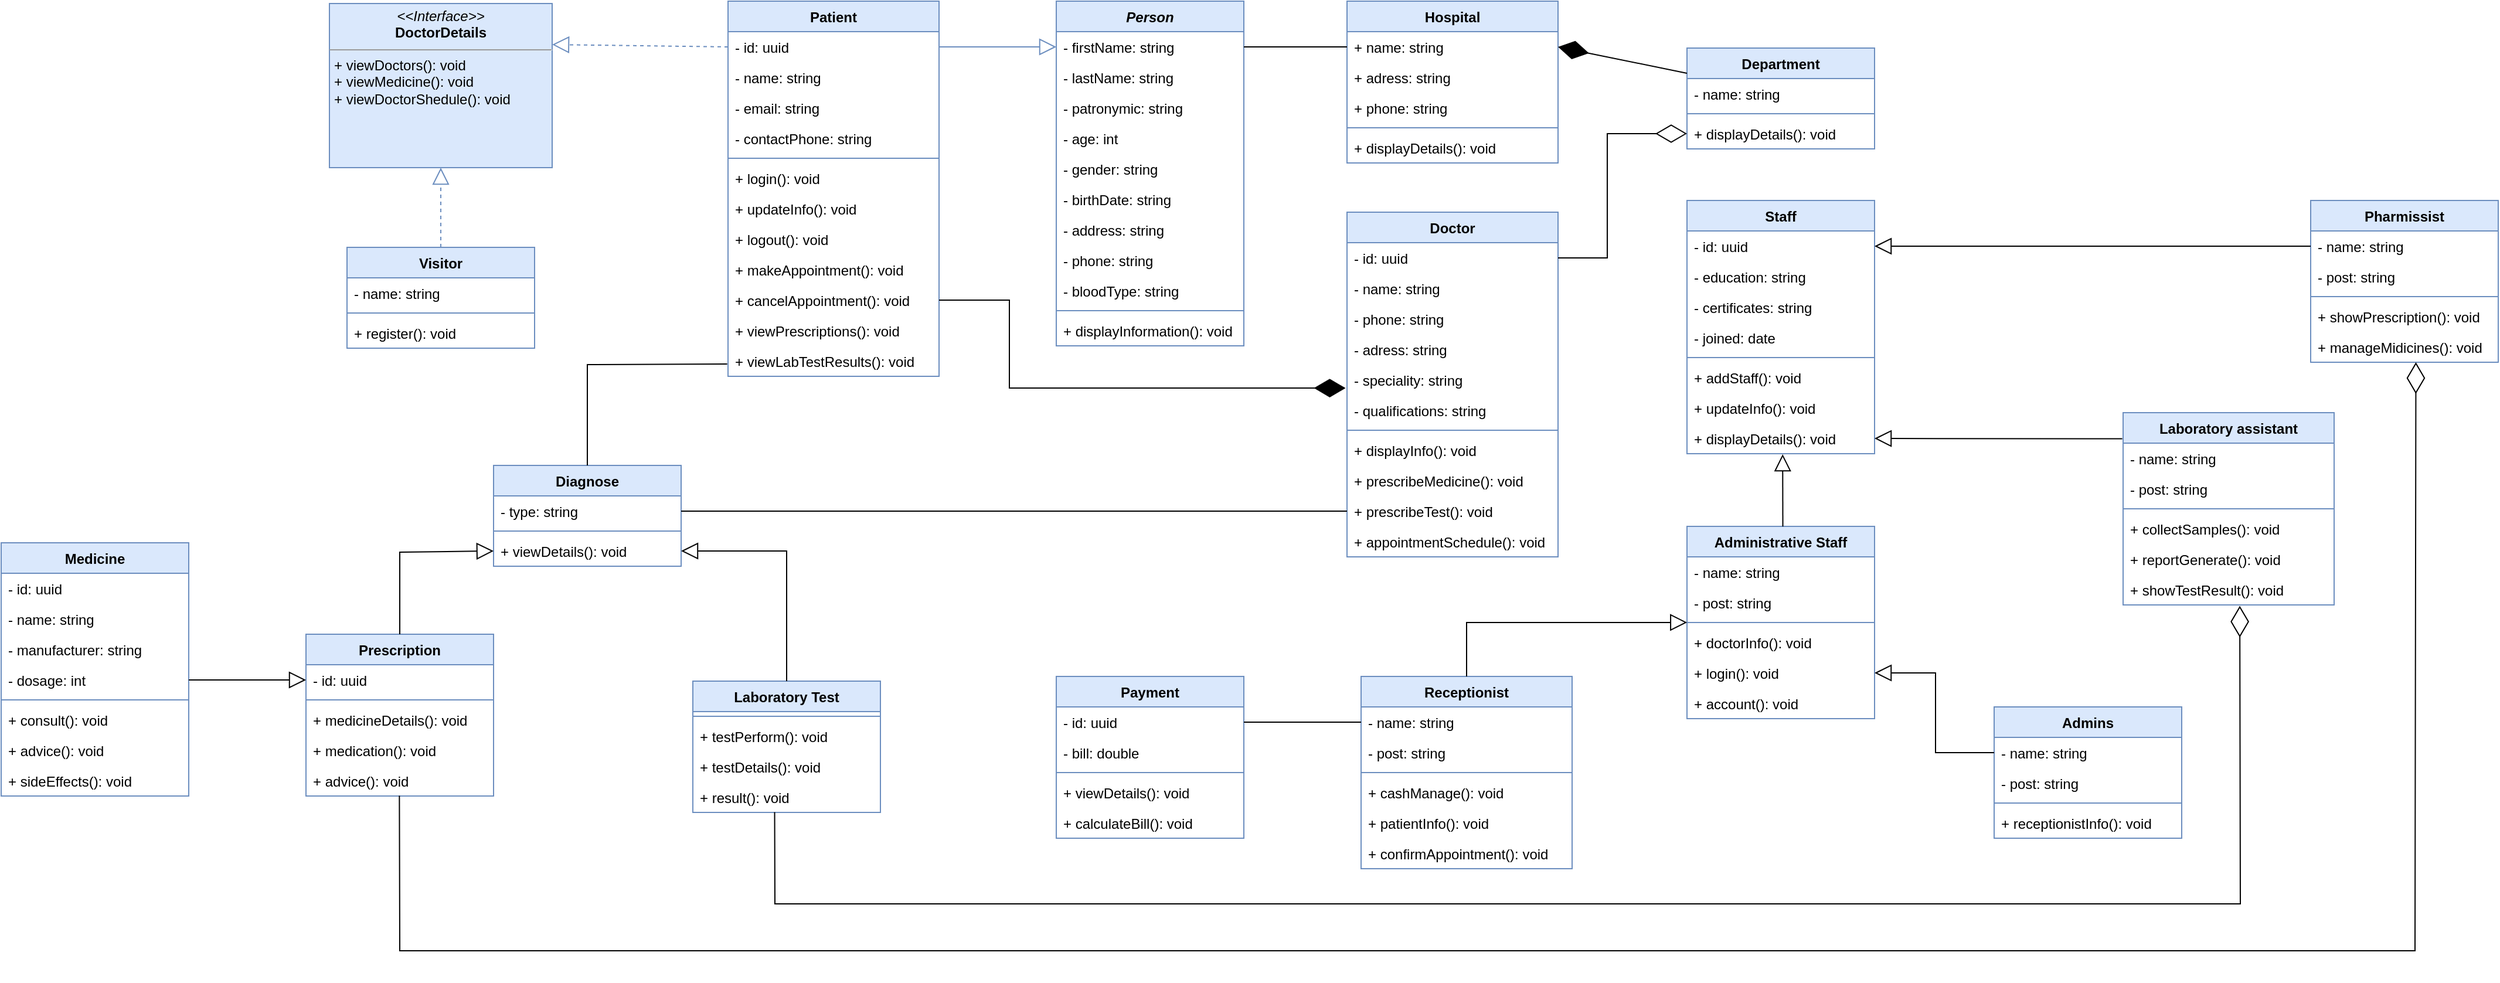 <mxfile version="20.6.0" type="device"><diagram id="C5RBs43oDa-KdzZeNtuy" name="Page-1"><mxGraphModel dx="3422" dy="1428" grid="1" gridSize="10" guides="1" tooltips="1" connect="1" arrows="1" fold="1" page="1" pageScale="1" pageWidth="827" pageHeight="1169" math="0" shadow="0"><root><mxCell id="WIyWlLk6GJQsqaUBKTNV-0"/><mxCell id="WIyWlLk6GJQsqaUBKTNV-1" parent="WIyWlLk6GJQsqaUBKTNV-0"/><mxCell id="JuewDespDA23hOdieRtg-20" value="Department" style="swimlane;fontStyle=1;align=center;verticalAlign=top;childLayout=stackLayout;horizontal=1;startSize=26;horizontalStack=0;resizeParent=1;resizeParentMax=0;resizeLast=0;collapsible=1;marginBottom=0;fillColor=#dae8fc;strokeColor=#6c8ebf;" parent="WIyWlLk6GJQsqaUBKTNV-1" vertex="1"><mxGeometry x="1058" y="110" width="160" height="86" as="geometry"/></mxCell><mxCell id="JuewDespDA23hOdieRtg-21" value="- name: string" style="text;strokeColor=none;fillColor=none;align=left;verticalAlign=top;spacingLeft=4;spacingRight=4;overflow=hidden;rotatable=0;points=[[0,0.5],[1,0.5]];portConstraint=eastwest;" parent="JuewDespDA23hOdieRtg-20" vertex="1"><mxGeometry y="26" width="160" height="26" as="geometry"/></mxCell><mxCell id="JuewDespDA23hOdieRtg-22" value="" style="line;strokeWidth=1;fillColor=none;align=left;verticalAlign=middle;spacingTop=-1;spacingLeft=3;spacingRight=3;rotatable=0;labelPosition=right;points=[];portConstraint=eastwest;strokeColor=inherit;" parent="JuewDespDA23hOdieRtg-20" vertex="1"><mxGeometry y="52" width="160" height="8" as="geometry"/></mxCell><mxCell id="JuewDespDA23hOdieRtg-23" value="+ displayDetails(): void" style="text;strokeColor=none;fillColor=none;align=left;verticalAlign=top;spacingLeft=4;spacingRight=4;overflow=hidden;rotatable=0;points=[[0,0.5],[1,0.5]];portConstraint=eastwest;" parent="JuewDespDA23hOdieRtg-20" vertex="1"><mxGeometry y="60" width="160" height="26" as="geometry"/></mxCell><mxCell id="JuewDespDA23hOdieRtg-28" value="Hospital" style="swimlane;fontStyle=1;align=center;verticalAlign=top;childLayout=stackLayout;horizontal=1;startSize=26;horizontalStack=0;resizeParent=1;resizeParentMax=0;resizeLast=0;collapsible=1;marginBottom=0;fillColor=#dae8fc;strokeColor=#6c8ebf;" parent="WIyWlLk6GJQsqaUBKTNV-1" vertex="1"><mxGeometry x="768" y="70" width="180" height="138" as="geometry"/></mxCell><mxCell id="JuewDespDA23hOdieRtg-29" value="+ name: string" style="text;strokeColor=none;fillColor=none;align=left;verticalAlign=top;spacingLeft=4;spacingRight=4;overflow=hidden;rotatable=0;points=[[0,0.5],[1,0.5]];portConstraint=eastwest;" parent="JuewDespDA23hOdieRtg-28" vertex="1"><mxGeometry y="26" width="180" height="26" as="geometry"/></mxCell><mxCell id="dBRW7Whix8ebVvqYPs3p-15" value="+ adress: string" style="text;strokeColor=none;fillColor=none;align=left;verticalAlign=top;spacingLeft=4;spacingRight=4;overflow=hidden;rotatable=0;points=[[0,0.5],[1,0.5]];portConstraint=eastwest;" vertex="1" parent="JuewDespDA23hOdieRtg-28"><mxGeometry y="52" width="180" height="26" as="geometry"/></mxCell><mxCell id="dBRW7Whix8ebVvqYPs3p-16" value="+ phone: string" style="text;strokeColor=none;fillColor=none;align=left;verticalAlign=top;spacingLeft=4;spacingRight=4;overflow=hidden;rotatable=0;points=[[0,0.5],[1,0.5]];portConstraint=eastwest;" vertex="1" parent="JuewDespDA23hOdieRtg-28"><mxGeometry y="78" width="180" height="26" as="geometry"/></mxCell><mxCell id="JuewDespDA23hOdieRtg-30" value="" style="line;strokeWidth=1;fillColor=none;align=left;verticalAlign=middle;spacingTop=-1;spacingLeft=3;spacingRight=3;rotatable=0;labelPosition=right;points=[];portConstraint=eastwest;strokeColor=inherit;" parent="JuewDespDA23hOdieRtg-28" vertex="1"><mxGeometry y="104" width="180" height="8" as="geometry"/></mxCell><mxCell id="JuewDespDA23hOdieRtg-31" value="+ displayDetails(): void" style="text;strokeColor=none;fillColor=none;align=left;verticalAlign=top;spacingLeft=4;spacingRight=4;overflow=hidden;rotatable=0;points=[[0,0.5],[1,0.5]];portConstraint=eastwest;" parent="JuewDespDA23hOdieRtg-28" vertex="1"><mxGeometry y="112" width="180" height="26" as="geometry"/></mxCell><mxCell id="dBRW7Whix8ebVvqYPs3p-4" value="Person" style="swimlane;fontStyle=3;align=center;verticalAlign=top;childLayout=stackLayout;horizontal=1;startSize=26;horizontalStack=0;resizeParent=1;resizeParentMax=0;resizeLast=0;collapsible=1;marginBottom=0;fillColor=#dae8fc;strokeColor=#6c8ebf;" vertex="1" parent="WIyWlLk6GJQsqaUBKTNV-1"><mxGeometry x="520" y="70" width="160" height="294" as="geometry"/></mxCell><mxCell id="dBRW7Whix8ebVvqYPs3p-5" value="- firstName: string" style="text;strokeColor=none;fillColor=none;align=left;verticalAlign=top;spacingLeft=4;spacingRight=4;overflow=hidden;rotatable=0;points=[[0,0.5],[1,0.5]];portConstraint=eastwest;" vertex="1" parent="dBRW7Whix8ebVvqYPs3p-4"><mxGeometry y="26" width="160" height="26" as="geometry"/></mxCell><mxCell id="dBRW7Whix8ebVvqYPs3p-8" value="- lastName: string" style="text;strokeColor=none;fillColor=none;align=left;verticalAlign=top;spacingLeft=4;spacingRight=4;overflow=hidden;rotatable=0;points=[[0,0.5],[1,0.5]];portConstraint=eastwest;" vertex="1" parent="dBRW7Whix8ebVvqYPs3p-4"><mxGeometry y="52" width="160" height="26" as="geometry"/></mxCell><mxCell id="dBRW7Whix8ebVvqYPs3p-9" value="- patronymic: string" style="text;strokeColor=none;fillColor=none;align=left;verticalAlign=top;spacingLeft=4;spacingRight=4;overflow=hidden;rotatable=0;points=[[0,0.5],[1,0.5]];portConstraint=eastwest;" vertex="1" parent="dBRW7Whix8ebVvqYPs3p-4"><mxGeometry y="78" width="160" height="26" as="geometry"/></mxCell><mxCell id="dBRW7Whix8ebVvqYPs3p-91" value="- age: int" style="text;strokeColor=none;fillColor=none;align=left;verticalAlign=top;spacingLeft=4;spacingRight=4;overflow=hidden;rotatable=0;points=[[0,0.5],[1,0.5]];portConstraint=eastwest;" vertex="1" parent="dBRW7Whix8ebVvqYPs3p-4"><mxGeometry y="104" width="160" height="26" as="geometry"/></mxCell><mxCell id="dBRW7Whix8ebVvqYPs3p-10" value="- gender: string" style="text;strokeColor=none;fillColor=none;align=left;verticalAlign=top;spacingLeft=4;spacingRight=4;overflow=hidden;rotatable=0;points=[[0,0.5],[1,0.5]];portConstraint=eastwest;" vertex="1" parent="dBRW7Whix8ebVvqYPs3p-4"><mxGeometry y="130" width="160" height="26" as="geometry"/></mxCell><mxCell id="dBRW7Whix8ebVvqYPs3p-11" value="- birthDate: string" style="text;strokeColor=none;fillColor=none;align=left;verticalAlign=top;spacingLeft=4;spacingRight=4;overflow=hidden;rotatable=0;points=[[0,0.5],[1,0.5]];portConstraint=eastwest;" vertex="1" parent="dBRW7Whix8ebVvqYPs3p-4"><mxGeometry y="156" width="160" height="26" as="geometry"/></mxCell><mxCell id="dBRW7Whix8ebVvqYPs3p-12" value="- address: string" style="text;strokeColor=none;fillColor=none;align=left;verticalAlign=top;spacingLeft=4;spacingRight=4;overflow=hidden;rotatable=0;points=[[0,0.5],[1,0.5]];portConstraint=eastwest;" vertex="1" parent="dBRW7Whix8ebVvqYPs3p-4"><mxGeometry y="182" width="160" height="26" as="geometry"/></mxCell><mxCell id="dBRW7Whix8ebVvqYPs3p-13" value="- phone: string" style="text;strokeColor=none;fillColor=none;align=left;verticalAlign=top;spacingLeft=4;spacingRight=4;overflow=hidden;rotatable=0;points=[[0,0.5],[1,0.5]];portConstraint=eastwest;" vertex="1" parent="dBRW7Whix8ebVvqYPs3p-4"><mxGeometry y="208" width="160" height="26" as="geometry"/></mxCell><mxCell id="dBRW7Whix8ebVvqYPs3p-14" value="- bloodType: string" style="text;strokeColor=none;fillColor=none;align=left;verticalAlign=top;spacingLeft=4;spacingRight=4;overflow=hidden;rotatable=0;points=[[0,0.5],[1,0.5]];portConstraint=eastwest;" vertex="1" parent="dBRW7Whix8ebVvqYPs3p-4"><mxGeometry y="234" width="160" height="26" as="geometry"/></mxCell><mxCell id="dBRW7Whix8ebVvqYPs3p-6" value="" style="line;strokeWidth=1;fillColor=none;align=left;verticalAlign=middle;spacingTop=-1;spacingLeft=3;spacingRight=3;rotatable=0;labelPosition=right;points=[];portConstraint=eastwest;strokeColor=inherit;" vertex="1" parent="dBRW7Whix8ebVvqYPs3p-4"><mxGeometry y="260" width="160" height="8" as="geometry"/></mxCell><mxCell id="dBRW7Whix8ebVvqYPs3p-7" value="+ displayInformation(): void" style="text;strokeColor=none;fillColor=none;align=left;verticalAlign=top;spacingLeft=4;spacingRight=4;overflow=hidden;rotatable=0;points=[[0,0.5],[1,0.5]];portConstraint=eastwest;" vertex="1" parent="dBRW7Whix8ebVvqYPs3p-4"><mxGeometry y="268" width="160" height="26" as="geometry"/></mxCell><mxCell id="dBRW7Whix8ebVvqYPs3p-17" value="Doctor" style="swimlane;fontStyle=1;align=center;verticalAlign=top;childLayout=stackLayout;horizontal=1;startSize=26;horizontalStack=0;resizeParent=1;resizeParentMax=0;resizeLast=0;collapsible=1;marginBottom=0;fillColor=#dae8fc;strokeColor=#6c8ebf;" vertex="1" parent="WIyWlLk6GJQsqaUBKTNV-1"><mxGeometry x="768" y="250" width="180" height="294" as="geometry"/></mxCell><mxCell id="dBRW7Whix8ebVvqYPs3p-21" value="- id: uuid" style="text;strokeColor=none;fillColor=none;align=left;verticalAlign=top;spacingLeft=4;spacingRight=4;overflow=hidden;rotatable=0;points=[[0,0.5],[1,0.5]];portConstraint=eastwest;" vertex="1" parent="dBRW7Whix8ebVvqYPs3p-17"><mxGeometry y="26" width="180" height="26" as="geometry"/></mxCell><mxCell id="dBRW7Whix8ebVvqYPs3p-22" value="- name: string" style="text;strokeColor=none;fillColor=none;align=left;verticalAlign=top;spacingLeft=4;spacingRight=4;overflow=hidden;rotatable=0;points=[[0,0.5],[1,0.5]];portConstraint=eastwest;" vertex="1" parent="dBRW7Whix8ebVvqYPs3p-17"><mxGeometry y="52" width="180" height="26" as="geometry"/></mxCell><mxCell id="dBRW7Whix8ebVvqYPs3p-24" value="- phone: string " style="text;strokeColor=none;fillColor=none;align=left;verticalAlign=top;spacingLeft=4;spacingRight=4;overflow=hidden;rotatable=0;points=[[0,0.5],[1,0.5]];portConstraint=eastwest;" vertex="1" parent="dBRW7Whix8ebVvqYPs3p-17"><mxGeometry y="78" width="180" height="26" as="geometry"/></mxCell><mxCell id="dBRW7Whix8ebVvqYPs3p-23" value="- adress: string" style="text;strokeColor=none;fillColor=none;align=left;verticalAlign=top;spacingLeft=4;spacingRight=4;overflow=hidden;rotatable=0;points=[[0,0.5],[1,0.5]];portConstraint=eastwest;" vertex="1" parent="dBRW7Whix8ebVvqYPs3p-17"><mxGeometry y="104" width="180" height="26" as="geometry"/></mxCell><mxCell id="dBRW7Whix8ebVvqYPs3p-25" value="- speciality: string" style="text;strokeColor=none;fillColor=none;align=left;verticalAlign=top;spacingLeft=4;spacingRight=4;overflow=hidden;rotatable=0;points=[[0,0.5],[1,0.5]];portConstraint=eastwest;" vertex="1" parent="dBRW7Whix8ebVvqYPs3p-17"><mxGeometry y="130" width="180" height="26" as="geometry"/></mxCell><mxCell id="dBRW7Whix8ebVvqYPs3p-26" value="- qualifications: string" style="text;strokeColor=none;fillColor=none;align=left;verticalAlign=top;spacingLeft=4;spacingRight=4;overflow=hidden;rotatable=0;points=[[0,0.5],[1,0.5]];portConstraint=eastwest;" vertex="1" parent="dBRW7Whix8ebVvqYPs3p-17"><mxGeometry y="156" width="180" height="26" as="geometry"/></mxCell><mxCell id="dBRW7Whix8ebVvqYPs3p-19" value="" style="line;strokeWidth=1;fillColor=none;align=left;verticalAlign=middle;spacingTop=-1;spacingLeft=3;spacingRight=3;rotatable=0;labelPosition=right;points=[];portConstraint=eastwest;strokeColor=inherit;" vertex="1" parent="dBRW7Whix8ebVvqYPs3p-17"><mxGeometry y="182" width="180" height="8" as="geometry"/></mxCell><mxCell id="dBRW7Whix8ebVvqYPs3p-20" value="+ displayInfo(): void" style="text;strokeColor=none;fillColor=none;align=left;verticalAlign=top;spacingLeft=4;spacingRight=4;overflow=hidden;rotatable=0;points=[[0,0.5],[1,0.5]];portConstraint=eastwest;" vertex="1" parent="dBRW7Whix8ebVvqYPs3p-17"><mxGeometry y="190" width="180" height="26" as="geometry"/></mxCell><mxCell id="dBRW7Whix8ebVvqYPs3p-37" value="+ prescribeMedicine(): void" style="text;strokeColor=none;fillColor=none;align=left;verticalAlign=top;spacingLeft=4;spacingRight=4;overflow=hidden;rotatable=0;points=[[0,0.5],[1,0.5]];portConstraint=eastwest;" vertex="1" parent="dBRW7Whix8ebVvqYPs3p-17"><mxGeometry y="216" width="180" height="26" as="geometry"/></mxCell><mxCell id="dBRW7Whix8ebVvqYPs3p-38" value="+ prescribeTest(): void" style="text;strokeColor=none;fillColor=none;align=left;verticalAlign=top;spacingLeft=4;spacingRight=4;overflow=hidden;rotatable=0;points=[[0,0.5],[1,0.5]];portConstraint=eastwest;" vertex="1" parent="dBRW7Whix8ebVvqYPs3p-17"><mxGeometry y="242" width="180" height="26" as="geometry"/></mxCell><mxCell id="dBRW7Whix8ebVvqYPs3p-39" value="+ appointmentSchedule(): void" style="text;strokeColor=none;fillColor=none;align=left;verticalAlign=top;spacingLeft=4;spacingRight=4;overflow=hidden;rotatable=0;points=[[0,0.5],[1,0.5]];portConstraint=eastwest;" vertex="1" parent="dBRW7Whix8ebVvqYPs3p-17"><mxGeometry y="268" width="180" height="26" as="geometry"/></mxCell><mxCell id="dBRW7Whix8ebVvqYPs3p-27" value="Staff" style="swimlane;fontStyle=1;align=center;verticalAlign=top;childLayout=stackLayout;horizontal=1;startSize=26;horizontalStack=0;resizeParent=1;resizeParentMax=0;resizeLast=0;collapsible=1;marginBottom=0;fillColor=#dae8fc;strokeColor=#6c8ebf;" vertex="1" parent="WIyWlLk6GJQsqaUBKTNV-1"><mxGeometry x="1058" y="240" width="160" height="216" as="geometry"/></mxCell><mxCell id="dBRW7Whix8ebVvqYPs3p-31" value="- id: uuid" style="text;align=left;verticalAlign=top;spacingLeft=4;spacingRight=4;overflow=hidden;rotatable=0;points=[[0,0.5],[1,0.5]];portConstraint=eastwest;" vertex="1" parent="dBRW7Whix8ebVvqYPs3p-27"><mxGeometry y="26" width="160" height="26" as="geometry"/></mxCell><mxCell id="dBRW7Whix8ebVvqYPs3p-34" value="- education: string" style="text;strokeColor=none;fillColor=none;align=left;verticalAlign=top;spacingLeft=4;spacingRight=4;overflow=hidden;rotatable=0;points=[[0,0.5],[1,0.5]];portConstraint=eastwest;" vertex="1" parent="dBRW7Whix8ebVvqYPs3p-27"><mxGeometry y="52" width="160" height="26" as="geometry"/></mxCell><mxCell id="dBRW7Whix8ebVvqYPs3p-33" value="- certificates: string " style="text;strokeColor=none;fillColor=none;align=left;verticalAlign=top;spacingLeft=4;spacingRight=4;overflow=hidden;rotatable=0;points=[[0,0.5],[1,0.5]];portConstraint=eastwest;" vertex="1" parent="dBRW7Whix8ebVvqYPs3p-27"><mxGeometry y="78" width="160" height="26" as="geometry"/></mxCell><mxCell id="dBRW7Whix8ebVvqYPs3p-32" value="- joined: date" style="text;strokeColor=none;fillColor=none;align=left;verticalAlign=top;spacingLeft=4;spacingRight=4;overflow=hidden;rotatable=0;points=[[0,0.5],[1,0.5]];portConstraint=eastwest;" vertex="1" parent="dBRW7Whix8ebVvqYPs3p-27"><mxGeometry y="104" width="160" height="26" as="geometry"/></mxCell><mxCell id="dBRW7Whix8ebVvqYPs3p-29" value="" style="line;strokeWidth=1;fillColor=none;align=left;verticalAlign=middle;spacingTop=-1;spacingLeft=3;spacingRight=3;rotatable=0;labelPosition=right;points=[];portConstraint=eastwest;strokeColor=inherit;" vertex="1" parent="dBRW7Whix8ebVvqYPs3p-27"><mxGeometry y="130" width="160" height="8" as="geometry"/></mxCell><mxCell id="dBRW7Whix8ebVvqYPs3p-30" value="+ addStaff(): void" style="text;strokeColor=none;fillColor=none;align=left;verticalAlign=top;spacingLeft=4;spacingRight=4;overflow=hidden;rotatable=0;points=[[0,0.5],[1,0.5]];portConstraint=eastwest;" vertex="1" parent="dBRW7Whix8ebVvqYPs3p-27"><mxGeometry y="138" width="160" height="26" as="geometry"/></mxCell><mxCell id="dBRW7Whix8ebVvqYPs3p-35" value="+ updateInfo(): void" style="text;strokeColor=none;fillColor=none;align=left;verticalAlign=top;spacingLeft=4;spacingRight=4;overflow=hidden;rotatable=0;points=[[0,0.5],[1,0.5]];portConstraint=eastwest;" vertex="1" parent="dBRW7Whix8ebVvqYPs3p-27"><mxGeometry y="164" width="160" height="26" as="geometry"/></mxCell><mxCell id="dBRW7Whix8ebVvqYPs3p-36" value="+ displayDetails(): void" style="text;strokeColor=none;fillColor=none;align=left;verticalAlign=top;spacingLeft=4;spacingRight=4;overflow=hidden;rotatable=0;points=[[0,0.5],[1,0.5]];portConstraint=eastwest;" vertex="1" parent="dBRW7Whix8ebVvqYPs3p-27"><mxGeometry y="190" width="160" height="26" as="geometry"/></mxCell><mxCell id="dBRW7Whix8ebVvqYPs3p-44" value="Pharmissist" style="swimlane;fontStyle=1;align=center;verticalAlign=top;childLayout=stackLayout;horizontal=1;startSize=26;horizontalStack=0;resizeParent=1;resizeParentMax=0;resizeLast=0;collapsible=1;marginBottom=0;fillColor=#dae8fc;strokeColor=#6c8ebf;" vertex="1" parent="WIyWlLk6GJQsqaUBKTNV-1"><mxGeometry x="1590" y="240" width="160" height="138" as="geometry"/></mxCell><mxCell id="dBRW7Whix8ebVvqYPs3p-45" value="- name: string" style="text;strokeColor=none;fillColor=none;align=left;verticalAlign=top;spacingLeft=4;spacingRight=4;overflow=hidden;rotatable=0;points=[[0,0.5],[1,0.5]];portConstraint=eastwest;" vertex="1" parent="dBRW7Whix8ebVvqYPs3p-44"><mxGeometry y="26" width="160" height="26" as="geometry"/></mxCell><mxCell id="dBRW7Whix8ebVvqYPs3p-49" value="- post: string" style="text;strokeColor=none;fillColor=none;align=left;verticalAlign=top;spacingLeft=4;spacingRight=4;overflow=hidden;rotatable=0;points=[[0,0.5],[1,0.5]];portConstraint=eastwest;" vertex="1" parent="dBRW7Whix8ebVvqYPs3p-44"><mxGeometry y="52" width="160" height="26" as="geometry"/></mxCell><mxCell id="dBRW7Whix8ebVvqYPs3p-46" value="" style="line;strokeWidth=1;fillColor=none;align=left;verticalAlign=middle;spacingTop=-1;spacingLeft=3;spacingRight=3;rotatable=0;labelPosition=right;points=[];portConstraint=eastwest;strokeColor=inherit;" vertex="1" parent="dBRW7Whix8ebVvqYPs3p-44"><mxGeometry y="78" width="160" height="8" as="geometry"/></mxCell><mxCell id="dBRW7Whix8ebVvqYPs3p-47" value="+ showPrescription(): void" style="text;strokeColor=none;fillColor=none;align=left;verticalAlign=top;spacingLeft=4;spacingRight=4;overflow=hidden;rotatable=0;points=[[0,0.5],[1,0.5]];portConstraint=eastwest;" vertex="1" parent="dBRW7Whix8ebVvqYPs3p-44"><mxGeometry y="86" width="160" height="26" as="geometry"/></mxCell><mxCell id="dBRW7Whix8ebVvqYPs3p-50" value="+ manageMidicines(): void" style="text;strokeColor=none;fillColor=none;align=left;verticalAlign=top;spacingLeft=4;spacingRight=4;overflow=hidden;rotatable=0;points=[[0,0.5],[1,0.5]];portConstraint=eastwest;" vertex="1" parent="dBRW7Whix8ebVvqYPs3p-44"><mxGeometry y="112" width="160" height="26" as="geometry"/></mxCell><mxCell id="dBRW7Whix8ebVvqYPs3p-51" value="Laboratory assistant" style="swimlane;fontStyle=1;align=center;verticalAlign=top;childLayout=stackLayout;horizontal=1;startSize=26;horizontalStack=0;resizeParent=1;resizeParentMax=0;resizeLast=0;collapsible=1;marginBottom=0;fillColor=#dae8fc;strokeColor=#6c8ebf;" vertex="1" parent="WIyWlLk6GJQsqaUBKTNV-1"><mxGeometry x="1430" y="421" width="180" height="164" as="geometry"/></mxCell><mxCell id="dBRW7Whix8ebVvqYPs3p-52" value="- name: string" style="text;strokeColor=none;fillColor=none;align=left;verticalAlign=top;spacingLeft=4;spacingRight=4;overflow=hidden;rotatable=0;points=[[0,0.5],[1,0.5]];portConstraint=eastwest;" vertex="1" parent="dBRW7Whix8ebVvqYPs3p-51"><mxGeometry y="26" width="180" height="26" as="geometry"/></mxCell><mxCell id="dBRW7Whix8ebVvqYPs3p-56" value="- post: string" style="text;strokeColor=none;fillColor=none;align=left;verticalAlign=top;spacingLeft=4;spacingRight=4;overflow=hidden;rotatable=0;points=[[0,0.5],[1,0.5]];portConstraint=eastwest;" vertex="1" parent="dBRW7Whix8ebVvqYPs3p-51"><mxGeometry y="52" width="180" height="26" as="geometry"/></mxCell><mxCell id="dBRW7Whix8ebVvqYPs3p-53" value="" style="line;strokeWidth=1;fillColor=none;align=left;verticalAlign=middle;spacingTop=-1;spacingLeft=3;spacingRight=3;rotatable=0;labelPosition=right;points=[];portConstraint=eastwest;strokeColor=inherit;" vertex="1" parent="dBRW7Whix8ebVvqYPs3p-51"><mxGeometry y="78" width="180" height="8" as="geometry"/></mxCell><mxCell id="dBRW7Whix8ebVvqYPs3p-54" value="+ collectSamples(): void" style="text;strokeColor=none;fillColor=none;align=left;verticalAlign=top;spacingLeft=4;spacingRight=4;overflow=hidden;rotatable=0;points=[[0,0.5],[1,0.5]];portConstraint=eastwest;" vertex="1" parent="dBRW7Whix8ebVvqYPs3p-51"><mxGeometry y="86" width="180" height="26" as="geometry"/></mxCell><mxCell id="dBRW7Whix8ebVvqYPs3p-57" value="+ reportGenerate(): void" style="text;strokeColor=none;fillColor=none;align=left;verticalAlign=top;spacingLeft=4;spacingRight=4;overflow=hidden;rotatable=0;points=[[0,0.5],[1,0.5]];portConstraint=eastwest;" vertex="1" parent="dBRW7Whix8ebVvqYPs3p-51"><mxGeometry y="112" width="180" height="26" as="geometry"/></mxCell><mxCell id="dBRW7Whix8ebVvqYPs3p-58" value="+ showTestResult(): void" style="text;strokeColor=none;fillColor=none;align=left;verticalAlign=top;spacingLeft=4;spacingRight=4;overflow=hidden;rotatable=0;points=[[0,0.5],[1,0.5]];portConstraint=eastwest;" vertex="1" parent="dBRW7Whix8ebVvqYPs3p-51"><mxGeometry y="138" width="180" height="26" as="geometry"/></mxCell><mxCell id="dBRW7Whix8ebVvqYPs3p-59" value="Administrative Staff" style="swimlane;fontStyle=1;align=center;verticalAlign=top;childLayout=stackLayout;horizontal=1;startSize=26;horizontalStack=0;resizeParent=1;resizeParentMax=0;resizeLast=0;collapsible=1;marginBottom=0;fillColor=#dae8fc;strokeColor=#6c8ebf;" vertex="1" parent="WIyWlLk6GJQsqaUBKTNV-1"><mxGeometry x="1058" y="518" width="160" height="164" as="geometry"/></mxCell><mxCell id="dBRW7Whix8ebVvqYPs3p-60" value="- name: string" style="text;strokeColor=none;fillColor=none;align=left;verticalAlign=top;spacingLeft=4;spacingRight=4;overflow=hidden;rotatable=0;points=[[0,0.5],[1,0.5]];portConstraint=eastwest;" vertex="1" parent="dBRW7Whix8ebVvqYPs3p-59"><mxGeometry y="26" width="160" height="26" as="geometry"/></mxCell><mxCell id="dBRW7Whix8ebVvqYPs3p-64" value="- post: string" style="text;strokeColor=none;fillColor=none;align=left;verticalAlign=top;spacingLeft=4;spacingRight=4;overflow=hidden;rotatable=0;points=[[0,0.5],[1,0.5]];portConstraint=eastwest;" vertex="1" parent="dBRW7Whix8ebVvqYPs3p-59"><mxGeometry y="52" width="160" height="26" as="geometry"/></mxCell><mxCell id="dBRW7Whix8ebVvqYPs3p-61" value="" style="line;strokeWidth=1;fillColor=none;align=left;verticalAlign=middle;spacingTop=-1;spacingLeft=3;spacingRight=3;rotatable=0;labelPosition=right;points=[];portConstraint=eastwest;strokeColor=inherit;" vertex="1" parent="dBRW7Whix8ebVvqYPs3p-59"><mxGeometry y="78" width="160" height="8" as="geometry"/></mxCell><mxCell id="dBRW7Whix8ebVvqYPs3p-62" value="+ doctorInfo(): void" style="text;strokeColor=none;fillColor=none;align=left;verticalAlign=top;spacingLeft=4;spacingRight=4;overflow=hidden;rotatable=0;points=[[0,0.5],[1,0.5]];portConstraint=eastwest;" vertex="1" parent="dBRW7Whix8ebVvqYPs3p-59"><mxGeometry y="86" width="160" height="26" as="geometry"/></mxCell><mxCell id="dBRW7Whix8ebVvqYPs3p-65" value="+ login(): void" style="text;strokeColor=none;fillColor=none;align=left;verticalAlign=top;spacingLeft=4;spacingRight=4;overflow=hidden;rotatable=0;points=[[0,0.5],[1,0.5]];portConstraint=eastwest;" vertex="1" parent="dBRW7Whix8ebVvqYPs3p-59"><mxGeometry y="112" width="160" height="26" as="geometry"/></mxCell><mxCell id="dBRW7Whix8ebVvqYPs3p-66" value="+ account(): void" style="text;strokeColor=none;fillColor=none;align=left;verticalAlign=top;spacingLeft=4;spacingRight=4;overflow=hidden;rotatable=0;points=[[0,0.5],[1,0.5]];portConstraint=eastwest;" vertex="1" parent="dBRW7Whix8ebVvqYPs3p-59"><mxGeometry y="138" width="160" height="26" as="geometry"/></mxCell><mxCell id="dBRW7Whix8ebVvqYPs3p-68" value="Receptionist" style="swimlane;fontStyle=1;align=center;verticalAlign=top;childLayout=stackLayout;horizontal=1;startSize=26;horizontalStack=0;resizeParent=1;resizeParentMax=0;resizeLast=0;collapsible=1;marginBottom=0;fillColor=#dae8fc;strokeColor=#6c8ebf;" vertex="1" parent="WIyWlLk6GJQsqaUBKTNV-1"><mxGeometry x="780" y="646" width="180" height="164" as="geometry"/></mxCell><mxCell id="dBRW7Whix8ebVvqYPs3p-69" value="- name: string" style="text;strokeColor=none;fillColor=none;align=left;verticalAlign=top;spacingLeft=4;spacingRight=4;overflow=hidden;rotatable=0;points=[[0,0.5],[1,0.5]];portConstraint=eastwest;" vertex="1" parent="dBRW7Whix8ebVvqYPs3p-68"><mxGeometry y="26" width="180" height="26" as="geometry"/></mxCell><mxCell id="dBRW7Whix8ebVvqYPs3p-72" value="- post: string" style="text;strokeColor=none;fillColor=none;align=left;verticalAlign=top;spacingLeft=4;spacingRight=4;overflow=hidden;rotatable=0;points=[[0,0.5],[1,0.5]];portConstraint=eastwest;" vertex="1" parent="dBRW7Whix8ebVvqYPs3p-68"><mxGeometry y="52" width="180" height="26" as="geometry"/></mxCell><mxCell id="dBRW7Whix8ebVvqYPs3p-70" value="" style="line;strokeWidth=1;fillColor=none;align=left;verticalAlign=middle;spacingTop=-1;spacingLeft=3;spacingRight=3;rotatable=0;labelPosition=right;points=[];portConstraint=eastwest;strokeColor=inherit;" vertex="1" parent="dBRW7Whix8ebVvqYPs3p-68"><mxGeometry y="78" width="180" height="8" as="geometry"/></mxCell><mxCell id="dBRW7Whix8ebVvqYPs3p-71" value="+ cashManage(): void" style="text;strokeColor=none;fillColor=none;align=left;verticalAlign=top;spacingLeft=4;spacingRight=4;overflow=hidden;rotatable=0;points=[[0,0.5],[1,0.5]];portConstraint=eastwest;" vertex="1" parent="dBRW7Whix8ebVvqYPs3p-68"><mxGeometry y="86" width="180" height="26" as="geometry"/></mxCell><mxCell id="dBRW7Whix8ebVvqYPs3p-73" value="+ patientInfo(): void" style="text;strokeColor=none;fillColor=none;align=left;verticalAlign=top;spacingLeft=4;spacingRight=4;overflow=hidden;rotatable=0;points=[[0,0.5],[1,0.5]];portConstraint=eastwest;" vertex="1" parent="dBRW7Whix8ebVvqYPs3p-68"><mxGeometry y="112" width="180" height="26" as="geometry"/></mxCell><mxCell id="dBRW7Whix8ebVvqYPs3p-79" value="+ confirmAppointment(): void" style="text;strokeColor=none;fillColor=none;align=left;verticalAlign=top;spacingLeft=4;spacingRight=4;overflow=hidden;rotatable=0;points=[[0,0.5],[1,0.5]];portConstraint=eastwest;" vertex="1" parent="dBRW7Whix8ebVvqYPs3p-68"><mxGeometry y="138" width="180" height="26" as="geometry"/></mxCell><mxCell id="dBRW7Whix8ebVvqYPs3p-74" value="Admins" style="swimlane;fontStyle=1;align=center;verticalAlign=top;childLayout=stackLayout;horizontal=1;startSize=26;horizontalStack=0;resizeParent=1;resizeParentMax=0;resizeLast=0;collapsible=1;marginBottom=0;fillColor=#dae8fc;strokeColor=#6c8ebf;" vertex="1" parent="WIyWlLk6GJQsqaUBKTNV-1"><mxGeometry x="1320" y="672" width="160" height="112" as="geometry"/></mxCell><mxCell id="dBRW7Whix8ebVvqYPs3p-75" value="- name: string" style="text;strokeColor=none;fillColor=none;align=left;verticalAlign=top;spacingLeft=4;spacingRight=4;overflow=hidden;rotatable=0;points=[[0,0.5],[1,0.5]];portConstraint=eastwest;" vertex="1" parent="dBRW7Whix8ebVvqYPs3p-74"><mxGeometry y="26" width="160" height="26" as="geometry"/></mxCell><mxCell id="dBRW7Whix8ebVvqYPs3p-78" value="- post: string" style="text;strokeColor=none;fillColor=none;align=left;verticalAlign=top;spacingLeft=4;spacingRight=4;overflow=hidden;rotatable=0;points=[[0,0.5],[1,0.5]];portConstraint=eastwest;" vertex="1" parent="dBRW7Whix8ebVvqYPs3p-74"><mxGeometry y="52" width="160" height="26" as="geometry"/></mxCell><mxCell id="dBRW7Whix8ebVvqYPs3p-76" value="" style="line;strokeWidth=1;fillColor=none;align=left;verticalAlign=middle;spacingTop=-1;spacingLeft=3;spacingRight=3;rotatable=0;labelPosition=right;points=[];portConstraint=eastwest;strokeColor=inherit;" vertex="1" parent="dBRW7Whix8ebVvqYPs3p-74"><mxGeometry y="78" width="160" height="8" as="geometry"/></mxCell><mxCell id="dBRW7Whix8ebVvqYPs3p-77" value="+ receptionistInfo(): void" style="text;strokeColor=none;fillColor=none;align=left;verticalAlign=top;spacingLeft=4;spacingRight=4;overflow=hidden;rotatable=0;points=[[0,0.5],[1,0.5]];portConstraint=eastwest;" vertex="1" parent="dBRW7Whix8ebVvqYPs3p-74"><mxGeometry y="86" width="160" height="26" as="geometry"/></mxCell><mxCell id="dBRW7Whix8ebVvqYPs3p-80" value="Payment" style="swimlane;fontStyle=1;align=center;verticalAlign=top;childLayout=stackLayout;horizontal=1;startSize=26;horizontalStack=0;resizeParent=1;resizeParentMax=0;resizeLast=0;collapsible=1;marginBottom=0;fillColor=#dae8fc;strokeColor=#6c8ebf;" vertex="1" parent="WIyWlLk6GJQsqaUBKTNV-1"><mxGeometry x="520" y="646" width="160" height="138" as="geometry"/></mxCell><mxCell id="dBRW7Whix8ebVvqYPs3p-81" value="- id: uuid" style="text;strokeColor=none;fillColor=none;align=left;verticalAlign=top;spacingLeft=4;spacingRight=4;overflow=hidden;rotatable=0;points=[[0,0.5],[1,0.5]];portConstraint=eastwest;" vertex="1" parent="dBRW7Whix8ebVvqYPs3p-80"><mxGeometry y="26" width="160" height="26" as="geometry"/></mxCell><mxCell id="dBRW7Whix8ebVvqYPs3p-85" value="- bill: double" style="text;strokeColor=none;fillColor=none;align=left;verticalAlign=top;spacingLeft=4;spacingRight=4;overflow=hidden;rotatable=0;points=[[0,0.5],[1,0.5]];portConstraint=eastwest;" vertex="1" parent="dBRW7Whix8ebVvqYPs3p-80"><mxGeometry y="52" width="160" height="26" as="geometry"/></mxCell><mxCell id="dBRW7Whix8ebVvqYPs3p-82" value="" style="line;strokeWidth=1;fillColor=none;align=left;verticalAlign=middle;spacingTop=-1;spacingLeft=3;spacingRight=3;rotatable=0;labelPosition=right;points=[];portConstraint=eastwest;strokeColor=inherit;" vertex="1" parent="dBRW7Whix8ebVvqYPs3p-80"><mxGeometry y="78" width="160" height="8" as="geometry"/></mxCell><mxCell id="dBRW7Whix8ebVvqYPs3p-83" value="+ viewDetails(): void" style="text;strokeColor=none;fillColor=none;align=left;verticalAlign=top;spacingLeft=4;spacingRight=4;overflow=hidden;rotatable=0;points=[[0,0.5],[1,0.5]];portConstraint=eastwest;" vertex="1" parent="dBRW7Whix8ebVvqYPs3p-80"><mxGeometry y="86" width="160" height="26" as="geometry"/></mxCell><mxCell id="dBRW7Whix8ebVvqYPs3p-86" value="+ calculateBill(): void" style="text;strokeColor=none;fillColor=none;align=left;verticalAlign=top;spacingLeft=4;spacingRight=4;overflow=hidden;rotatable=0;points=[[0,0.5],[1,0.5]];portConstraint=eastwest;" vertex="1" parent="dBRW7Whix8ebVvqYPs3p-80"><mxGeometry y="112" width="160" height="26" as="geometry"/></mxCell><mxCell id="dBRW7Whix8ebVvqYPs3p-87" value="Patient" style="swimlane;fontStyle=1;align=center;verticalAlign=top;childLayout=stackLayout;horizontal=1;startSize=26;horizontalStack=0;resizeParent=1;resizeParentMax=0;resizeLast=0;collapsible=1;marginBottom=0;fillColor=#dae8fc;strokeColor=#6c8ebf;" vertex="1" parent="WIyWlLk6GJQsqaUBKTNV-1"><mxGeometry x="240" y="70" width="180" height="320" as="geometry"/></mxCell><mxCell id="dBRW7Whix8ebVvqYPs3p-92" value="- id: uuid" style="text;strokeColor=none;fillColor=none;align=left;verticalAlign=top;spacingLeft=4;spacingRight=4;overflow=hidden;rotatable=0;points=[[0,0.5],[1,0.5]];portConstraint=eastwest;" vertex="1" parent="dBRW7Whix8ebVvqYPs3p-87"><mxGeometry y="26" width="180" height="26" as="geometry"/></mxCell><mxCell id="dBRW7Whix8ebVvqYPs3p-88" value="- name: string" style="text;strokeColor=none;fillColor=none;align=left;verticalAlign=top;spacingLeft=4;spacingRight=4;overflow=hidden;rotatable=0;points=[[0,0.5],[1,0.5]];portConstraint=eastwest;" vertex="1" parent="dBRW7Whix8ebVvqYPs3p-87"><mxGeometry y="52" width="180" height="26" as="geometry"/></mxCell><mxCell id="dBRW7Whix8ebVvqYPs3p-94" value="- email: string" style="text;strokeColor=none;fillColor=none;align=left;verticalAlign=top;spacingLeft=4;spacingRight=4;overflow=hidden;rotatable=0;points=[[0,0.5],[1,0.5]];portConstraint=eastwest;" vertex="1" parent="dBRW7Whix8ebVvqYPs3p-87"><mxGeometry y="78" width="180" height="26" as="geometry"/></mxCell><mxCell id="dBRW7Whix8ebVvqYPs3p-93" value="- contactPhone: string" style="text;strokeColor=none;fillColor=none;align=left;verticalAlign=top;spacingLeft=4;spacingRight=4;overflow=hidden;rotatable=0;points=[[0,0.5],[1,0.5]];portConstraint=eastwest;" vertex="1" parent="dBRW7Whix8ebVvqYPs3p-87"><mxGeometry y="104" width="180" height="26" as="geometry"/></mxCell><mxCell id="dBRW7Whix8ebVvqYPs3p-89" value="" style="line;strokeWidth=1;fillColor=none;align=left;verticalAlign=middle;spacingTop=-1;spacingLeft=3;spacingRight=3;rotatable=0;labelPosition=right;points=[];portConstraint=eastwest;strokeColor=inherit;" vertex="1" parent="dBRW7Whix8ebVvqYPs3p-87"><mxGeometry y="130" width="180" height="8" as="geometry"/></mxCell><mxCell id="dBRW7Whix8ebVvqYPs3p-90" value="+ login(): void" style="text;strokeColor=none;fillColor=none;align=left;verticalAlign=top;spacingLeft=4;spacingRight=4;overflow=hidden;rotatable=0;points=[[0,0.5],[1,0.5]];portConstraint=eastwest;" vertex="1" parent="dBRW7Whix8ebVvqYPs3p-87"><mxGeometry y="138" width="180" height="26" as="geometry"/></mxCell><mxCell id="dBRW7Whix8ebVvqYPs3p-96" value="+ updateInfo(): void" style="text;strokeColor=none;fillColor=none;align=left;verticalAlign=top;spacingLeft=4;spacingRight=4;overflow=hidden;rotatable=0;points=[[0,0.5],[1,0.5]];portConstraint=eastwest;" vertex="1" parent="dBRW7Whix8ebVvqYPs3p-87"><mxGeometry y="164" width="180" height="26" as="geometry"/></mxCell><mxCell id="dBRW7Whix8ebVvqYPs3p-97" value="+ logout(): void" style="text;strokeColor=none;fillColor=none;align=left;verticalAlign=top;spacingLeft=4;spacingRight=4;overflow=hidden;rotatable=0;points=[[0,0.5],[1,0.5]];portConstraint=eastwest;" vertex="1" parent="dBRW7Whix8ebVvqYPs3p-87"><mxGeometry y="190" width="180" height="26" as="geometry"/></mxCell><mxCell id="dBRW7Whix8ebVvqYPs3p-98" value="+ makeAppointment(): void" style="text;strokeColor=none;fillColor=none;align=left;verticalAlign=top;spacingLeft=4;spacingRight=4;overflow=hidden;rotatable=0;points=[[0,0.5],[1,0.5]];portConstraint=eastwest;" vertex="1" parent="dBRW7Whix8ebVvqYPs3p-87"><mxGeometry y="216" width="180" height="26" as="geometry"/></mxCell><mxCell id="dBRW7Whix8ebVvqYPs3p-99" value="+ cancelAppointment(): void" style="text;strokeColor=none;fillColor=none;align=left;verticalAlign=top;spacingLeft=4;spacingRight=4;overflow=hidden;rotatable=0;points=[[0,0.5],[1,0.5]];portConstraint=eastwest;" vertex="1" parent="dBRW7Whix8ebVvqYPs3p-87"><mxGeometry y="242" width="180" height="26" as="geometry"/></mxCell><mxCell id="dBRW7Whix8ebVvqYPs3p-100" value="+ viewPrescriptions(): void" style="text;strokeColor=none;fillColor=none;align=left;verticalAlign=top;spacingLeft=4;spacingRight=4;overflow=hidden;rotatable=0;points=[[0,0.5],[1,0.5]];portConstraint=eastwest;" vertex="1" parent="dBRW7Whix8ebVvqYPs3p-87"><mxGeometry y="268" width="180" height="26" as="geometry"/></mxCell><mxCell id="dBRW7Whix8ebVvqYPs3p-101" value="+ viewLabTestResults(): void" style="text;strokeColor=none;fillColor=none;align=left;verticalAlign=top;spacingLeft=4;spacingRight=4;overflow=hidden;rotatable=0;points=[[0,0.5],[1,0.5]];portConstraint=eastwest;" vertex="1" parent="dBRW7Whix8ebVvqYPs3p-87"><mxGeometry y="294" width="180" height="26" as="geometry"/></mxCell><mxCell id="dBRW7Whix8ebVvqYPs3p-102" value="Diagnose" style="swimlane;fontStyle=1;align=center;verticalAlign=top;childLayout=stackLayout;horizontal=1;startSize=26;horizontalStack=0;resizeParent=1;resizeParentMax=0;resizeLast=0;collapsible=1;marginBottom=0;fillColor=#dae8fc;strokeColor=#6c8ebf;" vertex="1" parent="WIyWlLk6GJQsqaUBKTNV-1"><mxGeometry x="40" y="466" width="160" height="86" as="geometry"/></mxCell><mxCell id="dBRW7Whix8ebVvqYPs3p-103" value="- type: string" style="text;strokeColor=none;fillColor=none;align=left;verticalAlign=top;spacingLeft=4;spacingRight=4;overflow=hidden;rotatable=0;points=[[0,0.5],[1,0.5]];portConstraint=eastwest;" vertex="1" parent="dBRW7Whix8ebVvqYPs3p-102"><mxGeometry y="26" width="160" height="26" as="geometry"/></mxCell><mxCell id="dBRW7Whix8ebVvqYPs3p-104" value="" style="line;strokeWidth=1;fillColor=none;align=left;verticalAlign=middle;spacingTop=-1;spacingLeft=3;spacingRight=3;rotatable=0;labelPosition=right;points=[];portConstraint=eastwest;strokeColor=inherit;" vertex="1" parent="dBRW7Whix8ebVvqYPs3p-102"><mxGeometry y="52" width="160" height="8" as="geometry"/></mxCell><mxCell id="dBRW7Whix8ebVvqYPs3p-105" value="+ viewDetails(): void" style="text;strokeColor=none;fillColor=none;align=left;verticalAlign=top;spacingLeft=4;spacingRight=4;overflow=hidden;rotatable=0;points=[[0,0.5],[1,0.5]];portConstraint=eastwest;" vertex="1" parent="dBRW7Whix8ebVvqYPs3p-102"><mxGeometry y="60" width="160" height="26" as="geometry"/></mxCell><mxCell id="dBRW7Whix8ebVvqYPs3p-112" value="Laboratory Test" style="swimlane;fontStyle=1;align=center;verticalAlign=top;childLayout=stackLayout;horizontal=1;startSize=26;horizontalStack=0;resizeParent=1;resizeParentMax=0;resizeLast=0;collapsible=1;marginBottom=0;fillColor=#dae8fc;strokeColor=#6c8ebf;" vertex="1" parent="WIyWlLk6GJQsqaUBKTNV-1"><mxGeometry x="210" y="650" width="160" height="112" as="geometry"/></mxCell><mxCell id="dBRW7Whix8ebVvqYPs3p-114" value="" style="line;strokeWidth=1;fillColor=none;align=left;verticalAlign=middle;spacingTop=-1;spacingLeft=3;spacingRight=3;rotatable=0;labelPosition=right;points=[];portConstraint=eastwest;strokeColor=inherit;" vertex="1" parent="dBRW7Whix8ebVvqYPs3p-112"><mxGeometry y="26" width="160" height="8" as="geometry"/></mxCell><mxCell id="dBRW7Whix8ebVvqYPs3p-115" value="+ testPerform(): void" style="text;strokeColor=none;fillColor=none;align=left;verticalAlign=top;spacingLeft=4;spacingRight=4;overflow=hidden;rotatable=0;points=[[0,0.5],[1,0.5]];portConstraint=eastwest;" vertex="1" parent="dBRW7Whix8ebVvqYPs3p-112"><mxGeometry y="34" width="160" height="26" as="geometry"/></mxCell><mxCell id="dBRW7Whix8ebVvqYPs3p-116" value="+ testDetails(): void" style="text;strokeColor=none;fillColor=none;align=left;verticalAlign=top;spacingLeft=4;spacingRight=4;overflow=hidden;rotatable=0;points=[[0,0.5],[1,0.5]];portConstraint=eastwest;" vertex="1" parent="dBRW7Whix8ebVvqYPs3p-112"><mxGeometry y="60" width="160" height="26" as="geometry"/></mxCell><mxCell id="dBRW7Whix8ebVvqYPs3p-117" value="+ result(): void" style="text;strokeColor=none;fillColor=none;align=left;verticalAlign=top;spacingLeft=4;spacingRight=4;overflow=hidden;rotatable=0;points=[[0,0.5],[1,0.5]];portConstraint=eastwest;" vertex="1" parent="dBRW7Whix8ebVvqYPs3p-112"><mxGeometry y="86" width="160" height="26" as="geometry"/></mxCell><mxCell id="dBRW7Whix8ebVvqYPs3p-118" value="Prescription" style="swimlane;fontStyle=1;align=center;verticalAlign=top;childLayout=stackLayout;horizontal=1;startSize=26;horizontalStack=0;resizeParent=1;resizeParentMax=0;resizeLast=0;collapsible=1;marginBottom=0;fillColor=#dae8fc;strokeColor=#6c8ebf;" vertex="1" parent="WIyWlLk6GJQsqaUBKTNV-1"><mxGeometry x="-120" y="610" width="160" height="138" as="geometry"/></mxCell><mxCell id="dBRW7Whix8ebVvqYPs3p-119" value="- id: uuid" style="text;strokeColor=none;fillColor=none;align=left;verticalAlign=top;spacingLeft=4;spacingRight=4;overflow=hidden;rotatable=0;points=[[0,0.5],[1,0.5]];portConstraint=eastwest;" vertex="1" parent="dBRW7Whix8ebVvqYPs3p-118"><mxGeometry y="26" width="160" height="26" as="geometry"/></mxCell><mxCell id="dBRW7Whix8ebVvqYPs3p-120" value="" style="line;strokeWidth=1;fillColor=none;align=left;verticalAlign=middle;spacingTop=-1;spacingLeft=3;spacingRight=3;rotatable=0;labelPosition=right;points=[];portConstraint=eastwest;strokeColor=inherit;" vertex="1" parent="dBRW7Whix8ebVvqYPs3p-118"><mxGeometry y="52" width="160" height="8" as="geometry"/></mxCell><mxCell id="dBRW7Whix8ebVvqYPs3p-121" value="+ medicineDetails(): void" style="text;strokeColor=none;fillColor=none;align=left;verticalAlign=top;spacingLeft=4;spacingRight=4;overflow=hidden;rotatable=0;points=[[0,0.5],[1,0.5]];portConstraint=eastwest;" vertex="1" parent="dBRW7Whix8ebVvqYPs3p-118"><mxGeometry y="60" width="160" height="26" as="geometry"/></mxCell><mxCell id="dBRW7Whix8ebVvqYPs3p-122" value="+ medication(): void" style="text;strokeColor=none;fillColor=none;align=left;verticalAlign=top;spacingLeft=4;spacingRight=4;overflow=hidden;rotatable=0;points=[[0,0.5],[1,0.5]];portConstraint=eastwest;" vertex="1" parent="dBRW7Whix8ebVvqYPs3p-118"><mxGeometry y="86" width="160" height="26" as="geometry"/></mxCell><mxCell id="dBRW7Whix8ebVvqYPs3p-123" value="+ advice(): void" style="text;strokeColor=none;fillColor=none;align=left;verticalAlign=top;spacingLeft=4;spacingRight=4;overflow=hidden;rotatable=0;points=[[0,0.5],[1,0.5]];portConstraint=eastwest;" vertex="1" parent="dBRW7Whix8ebVvqYPs3p-118"><mxGeometry y="112" width="160" height="26" as="geometry"/></mxCell><mxCell id="dBRW7Whix8ebVvqYPs3p-124" value="Medicine" style="swimlane;fontStyle=1;align=center;verticalAlign=top;childLayout=stackLayout;horizontal=1;startSize=26;horizontalStack=0;resizeParent=1;resizeParentMax=0;resizeLast=0;collapsible=1;marginBottom=0;fillColor=#dae8fc;strokeColor=#6c8ebf;" vertex="1" parent="WIyWlLk6GJQsqaUBKTNV-1"><mxGeometry x="-380" y="532" width="160" height="216" as="geometry"/></mxCell><mxCell id="dBRW7Whix8ebVvqYPs3p-129" value="- id: uuid" style="text;strokeColor=none;fillColor=none;align=left;verticalAlign=top;spacingLeft=4;spacingRight=4;overflow=hidden;rotatable=0;points=[[0,0.5],[1,0.5]];portConstraint=eastwest;" vertex="1" parent="dBRW7Whix8ebVvqYPs3p-124"><mxGeometry y="26" width="160" height="26" as="geometry"/></mxCell><mxCell id="dBRW7Whix8ebVvqYPs3p-125" value="- name: string" style="text;strokeColor=none;fillColor=none;align=left;verticalAlign=top;spacingLeft=4;spacingRight=4;overflow=hidden;rotatable=0;points=[[0,0.5],[1,0.5]];portConstraint=eastwest;" vertex="1" parent="dBRW7Whix8ebVvqYPs3p-124"><mxGeometry y="52" width="160" height="26" as="geometry"/></mxCell><mxCell id="dBRW7Whix8ebVvqYPs3p-128" value="- manufacturer: string" style="text;strokeColor=none;fillColor=none;align=left;verticalAlign=top;spacingLeft=4;spacingRight=4;overflow=hidden;rotatable=0;points=[[0,0.5],[1,0.5]];portConstraint=eastwest;" vertex="1" parent="dBRW7Whix8ebVvqYPs3p-124"><mxGeometry y="78" width="160" height="26" as="geometry"/></mxCell><mxCell id="dBRW7Whix8ebVvqYPs3p-130" value="- dosage: int" style="text;strokeColor=none;fillColor=none;align=left;verticalAlign=top;spacingLeft=4;spacingRight=4;overflow=hidden;rotatable=0;points=[[0,0.5],[1,0.5]];portConstraint=eastwest;" vertex="1" parent="dBRW7Whix8ebVvqYPs3p-124"><mxGeometry y="104" width="160" height="26" as="geometry"/></mxCell><mxCell id="dBRW7Whix8ebVvqYPs3p-126" value="" style="line;strokeWidth=1;fillColor=none;align=left;verticalAlign=middle;spacingTop=-1;spacingLeft=3;spacingRight=3;rotatable=0;labelPosition=right;points=[];portConstraint=eastwest;strokeColor=inherit;" vertex="1" parent="dBRW7Whix8ebVvqYPs3p-124"><mxGeometry y="130" width="160" height="8" as="geometry"/></mxCell><mxCell id="dBRW7Whix8ebVvqYPs3p-132" value="+ consult(): void" style="text;strokeColor=none;fillColor=none;align=left;verticalAlign=top;spacingLeft=4;spacingRight=4;overflow=hidden;rotatable=0;points=[[0,0.5],[1,0.5]];portConstraint=eastwest;" vertex="1" parent="dBRW7Whix8ebVvqYPs3p-124"><mxGeometry y="138" width="160" height="26" as="geometry"/></mxCell><mxCell id="dBRW7Whix8ebVvqYPs3p-127" value="+ advice(): void" style="text;strokeColor=none;fillColor=none;align=left;verticalAlign=top;spacingLeft=4;spacingRight=4;overflow=hidden;rotatable=0;points=[[0,0.5],[1,0.5]];portConstraint=eastwest;" vertex="1" parent="dBRW7Whix8ebVvqYPs3p-124"><mxGeometry y="164" width="160" height="26" as="geometry"/></mxCell><mxCell id="dBRW7Whix8ebVvqYPs3p-131" value="+ sideEffects(): void" style="text;strokeColor=none;fillColor=none;align=left;verticalAlign=top;spacingLeft=4;spacingRight=4;overflow=hidden;rotatable=0;points=[[0,0.5],[1,0.5]];portConstraint=eastwest;" vertex="1" parent="dBRW7Whix8ebVvqYPs3p-124"><mxGeometry y="190" width="160" height="26" as="geometry"/></mxCell><mxCell id="dBRW7Whix8ebVvqYPs3p-134" value="&lt;p style=&quot;margin:0px;margin-top:4px;text-align:center;&quot;&gt;&lt;i&gt;&amp;lt;&amp;lt;Interface&amp;gt;&amp;gt;&lt;/i&gt;&lt;br&gt;&lt;b&gt;DoctorDetails&lt;/b&gt;&lt;/p&gt;&lt;hr size=&quot;1&quot;&gt;&lt;p style=&quot;margin:0px;margin-left:4px;&quot;&gt;+ viewDoctors(): void&lt;br&gt;+ viewMedicine(): void&lt;/p&gt;&lt;p style=&quot;margin:0px;margin-left:4px;&quot;&gt;+ viewDoctorShedule(): void&lt;/p&gt;" style="verticalAlign=top;align=left;overflow=fill;fontSize=12;fontFamily=Helvetica;html=1;fillColor=#dae8fc;strokeColor=#6c8ebf;" vertex="1" parent="WIyWlLk6GJQsqaUBKTNV-1"><mxGeometry x="-100" y="72" width="190" height="140" as="geometry"/></mxCell><mxCell id="dBRW7Whix8ebVvqYPs3p-136" value="Visitor" style="swimlane;fontStyle=1;align=center;verticalAlign=top;childLayout=stackLayout;horizontal=1;startSize=26;horizontalStack=0;resizeParent=1;resizeParentMax=0;resizeLast=0;collapsible=1;marginBottom=0;fillColor=#dae8fc;strokeColor=#6c8ebf;" vertex="1" parent="WIyWlLk6GJQsqaUBKTNV-1"><mxGeometry x="-85" y="280" width="160" height="86" as="geometry"/></mxCell><mxCell id="dBRW7Whix8ebVvqYPs3p-137" value="- name: string" style="text;strokeColor=none;fillColor=none;align=left;verticalAlign=top;spacingLeft=4;spacingRight=4;overflow=hidden;rotatable=0;points=[[0,0.5],[1,0.5]];portConstraint=eastwest;" vertex="1" parent="dBRW7Whix8ebVvqYPs3p-136"><mxGeometry y="26" width="160" height="26" as="geometry"/></mxCell><mxCell id="dBRW7Whix8ebVvqYPs3p-138" value="" style="line;strokeWidth=1;fillColor=none;align=left;verticalAlign=middle;spacingTop=-1;spacingLeft=3;spacingRight=3;rotatable=0;labelPosition=right;points=[];portConstraint=eastwest;strokeColor=inherit;" vertex="1" parent="dBRW7Whix8ebVvqYPs3p-136"><mxGeometry y="52" width="160" height="8" as="geometry"/></mxCell><mxCell id="dBRW7Whix8ebVvqYPs3p-139" value="+ register(): void" style="text;strokeColor=none;fillColor=none;align=left;verticalAlign=top;spacingLeft=4;spacingRight=4;overflow=hidden;rotatable=0;points=[[0,0.5],[1,0.5]];portConstraint=eastwest;" vertex="1" parent="dBRW7Whix8ebVvqYPs3p-136"><mxGeometry y="60" width="160" height="26" as="geometry"/></mxCell><mxCell id="dBRW7Whix8ebVvqYPs3p-140" value="" style="endArrow=block;dashed=1;endFill=0;endSize=12;html=1;rounded=0;fillColor=#dae8fc;strokeColor=#6c8ebf;entryX=1;entryY=0.25;entryDx=0;entryDy=0;exitX=0;exitY=0.5;exitDx=0;exitDy=0;" edge="1" parent="WIyWlLk6GJQsqaUBKTNV-1" source="dBRW7Whix8ebVvqYPs3p-92" target="dBRW7Whix8ebVvqYPs3p-134"><mxGeometry width="160" relative="1" as="geometry"><mxPoint x="60" y="250" as="sourcePoint"/><mxPoint x="220" y="250" as="targetPoint"/></mxGeometry></mxCell><mxCell id="dBRW7Whix8ebVvqYPs3p-141" value="" style="endArrow=block;dashed=1;endFill=0;endSize=12;html=1;rounded=0;entryX=0.5;entryY=1;entryDx=0;entryDy=0;exitX=0.5;exitY=0;exitDx=0;exitDy=0;fillColor=#dae8fc;strokeColor=#6c8ebf;" edge="1" parent="WIyWlLk6GJQsqaUBKTNV-1" source="dBRW7Whix8ebVvqYPs3p-136" target="dBRW7Whix8ebVvqYPs3p-134"><mxGeometry width="160" relative="1" as="geometry"><mxPoint y="310" as="sourcePoint"/><mxPoint x="160" y="310" as="targetPoint"/></mxGeometry></mxCell><mxCell id="dBRW7Whix8ebVvqYPs3p-142" value="" style="endArrow=block;endFill=0;endSize=12;html=1;rounded=0;entryX=0;entryY=0.5;entryDx=0;entryDy=0;exitX=1;exitY=0.5;exitDx=0;exitDy=0;fillColor=#dae8fc;strokeColor=#6c8ebf;" edge="1" parent="WIyWlLk6GJQsqaUBKTNV-1" source="dBRW7Whix8ebVvqYPs3p-92" target="dBRW7Whix8ebVvqYPs3p-5"><mxGeometry width="160" relative="1" as="geometry"><mxPoint x="440" y="340" as="sourcePoint"/><mxPoint x="600" y="340" as="targetPoint"/></mxGeometry></mxCell><mxCell id="dBRW7Whix8ebVvqYPs3p-144" value="" style="endArrow=none;endFill=0;endSize=12;html=1;rounded=0;exitX=1;exitY=0.5;exitDx=0;exitDy=0;entryX=0;entryY=0.5;entryDx=0;entryDy=0;" edge="1" parent="WIyWlLk6GJQsqaUBKTNV-1" source="dBRW7Whix8ebVvqYPs3p-5" target="JuewDespDA23hOdieRtg-29"><mxGeometry width="160" relative="1" as="geometry"><mxPoint x="740" y="270" as="sourcePoint"/><mxPoint x="900" y="270" as="targetPoint"/></mxGeometry></mxCell><mxCell id="dBRW7Whix8ebVvqYPs3p-147" value="" style="endArrow=diamondThin;endFill=1;endSize=24;html=1;rounded=0;fontSize=14;exitX=0;exitY=0.25;exitDx=0;exitDy=0;entryX=1;entryY=0.5;entryDx=0;entryDy=0;" edge="1" parent="WIyWlLk6GJQsqaUBKTNV-1" source="JuewDespDA23hOdieRtg-20" target="JuewDespDA23hOdieRtg-29"><mxGeometry width="160" relative="1" as="geometry"><mxPoint x="770" y="280" as="sourcePoint"/><mxPoint x="930" y="280" as="targetPoint"/></mxGeometry></mxCell><mxCell id="dBRW7Whix8ebVvqYPs3p-148" value="" style="endArrow=diamondThin;endFill=0;endSize=24;html=1;rounded=0;fontSize=14;entryX=0;entryY=0.5;entryDx=0;entryDy=0;exitX=1;exitY=0.5;exitDx=0;exitDy=0;" edge="1" parent="WIyWlLk6GJQsqaUBKTNV-1" source="dBRW7Whix8ebVvqYPs3p-21" target="JuewDespDA23hOdieRtg-23"><mxGeometry width="160" relative="1" as="geometry"><mxPoint x="770" y="280" as="sourcePoint"/><mxPoint x="930" y="280" as="targetPoint"/><Array as="points"><mxPoint x="990" y="289"/><mxPoint x="990" y="183"/></Array></mxGeometry></mxCell><mxCell id="dBRW7Whix8ebVvqYPs3p-149" value="" style="endArrow=block;endFill=0;endSize=12;html=1;rounded=0;fontSize=14;entryX=1;entryY=0.5;entryDx=0;entryDy=0;exitX=0;exitY=0.5;exitDx=0;exitDy=0;" edge="1" parent="WIyWlLk6GJQsqaUBKTNV-1" source="dBRW7Whix8ebVvqYPs3p-45" target="dBRW7Whix8ebVvqYPs3p-31"><mxGeometry width="160" relative="1" as="geometry"><mxPoint x="1210" y="490" as="sourcePoint"/><mxPoint x="1370" y="490" as="targetPoint"/></mxGeometry></mxCell><mxCell id="dBRW7Whix8ebVvqYPs3p-150" value="" style="endArrow=block;endFill=0;endSize=12;html=1;rounded=0;fontSize=14;entryX=1;entryY=0.5;entryDx=0;entryDy=0;exitX=-0.004;exitY=0.136;exitDx=0;exitDy=0;exitPerimeter=0;" edge="1" parent="WIyWlLk6GJQsqaUBKTNV-1" source="dBRW7Whix8ebVvqYPs3p-51" target="dBRW7Whix8ebVvqYPs3p-36"><mxGeometry width="160" relative="1" as="geometry"><mxPoint x="1210" y="490" as="sourcePoint"/><mxPoint x="1370" y="490" as="targetPoint"/></mxGeometry></mxCell><mxCell id="dBRW7Whix8ebVvqYPs3p-151" value="" style="endArrow=block;endFill=0;endSize=12;html=1;rounded=0;fontSize=14;entryX=1;entryY=0.5;entryDx=0;entryDy=0;exitX=0;exitY=0.5;exitDx=0;exitDy=0;" edge="1" parent="WIyWlLk6GJQsqaUBKTNV-1" source="dBRW7Whix8ebVvqYPs3p-75" target="dBRW7Whix8ebVvqYPs3p-65"><mxGeometry width="160" relative="1" as="geometry"><mxPoint x="1190" y="720" as="sourcePoint"/><mxPoint x="1350" y="720" as="targetPoint"/><Array as="points"><mxPoint x="1270" y="711"/><mxPoint x="1270" y="643"/></Array></mxGeometry></mxCell><mxCell id="dBRW7Whix8ebVvqYPs3p-152" value="" style="endArrow=block;endFill=0;endSize=12;html=1;rounded=0;fontSize=14;entryX=0.001;entryY=0.493;entryDx=0;entryDy=0;exitX=0.5;exitY=0;exitDx=0;exitDy=0;entryPerimeter=0;" edge="1" parent="WIyWlLk6GJQsqaUBKTNV-1" source="dBRW7Whix8ebVvqYPs3p-68" target="dBRW7Whix8ebVvqYPs3p-61"><mxGeometry width="160" relative="1" as="geometry"><mxPoint x="1040" y="600" as="sourcePoint"/><mxPoint x="1200" y="600" as="targetPoint"/><Array as="points"><mxPoint x="870" y="600"/></Array></mxGeometry></mxCell><mxCell id="dBRW7Whix8ebVvqYPs3p-153" value="" style="endArrow=block;endFill=0;endSize=12;html=1;rounded=0;fontSize=14;entryX=0.51;entryY=1.018;entryDx=0;entryDy=0;entryPerimeter=0;exitX=0.511;exitY=0.001;exitDx=0;exitDy=0;exitPerimeter=0;" edge="1" parent="WIyWlLk6GJQsqaUBKTNV-1" source="dBRW7Whix8ebVvqYPs3p-59" target="dBRW7Whix8ebVvqYPs3p-36"><mxGeometry width="160" relative="1" as="geometry"><mxPoint x="1050" y="490" as="sourcePoint"/><mxPoint x="1210" y="490" as="targetPoint"/></mxGeometry></mxCell><mxCell id="dBRW7Whix8ebVvqYPs3p-154" value="" style="endArrow=diamondThin;endFill=0;endSize=24;html=1;rounded=0;fontSize=14;exitX=0.436;exitY=0.988;exitDx=0;exitDy=0;exitPerimeter=0;entryX=0.553;entryY=1.031;entryDx=0;entryDy=0;entryPerimeter=0;" edge="1" parent="WIyWlLk6GJQsqaUBKTNV-1" source="dBRW7Whix8ebVvqYPs3p-117" target="dBRW7Whix8ebVvqYPs3p-58"><mxGeometry width="160" relative="1" as="geometry"><mxPoint x="280" y="840" as="sourcePoint"/><mxPoint x="1530" y="590" as="targetPoint"/><Array as="points"><mxPoint x="280" y="840"/><mxPoint x="1530" y="840"/></Array></mxGeometry></mxCell><mxCell id="dBRW7Whix8ebVvqYPs3p-155" value="" style="endArrow=diamondThin;endFill=0;endSize=24;html=1;rounded=0;fontSize=14;entryX=0.561;entryY=1;entryDx=0;entryDy=0;entryPerimeter=0;exitX=0.498;exitY=0.99;exitDx=0;exitDy=0;exitPerimeter=0;" edge="1" parent="WIyWlLk6GJQsqaUBKTNV-1" source="dBRW7Whix8ebVvqYPs3p-123" target="dBRW7Whix8ebVvqYPs3p-50"><mxGeometry width="160" relative="1" as="geometry"><mxPoint x="-40" y="750" as="sourcePoint"/><mxPoint x="980" y="920" as="targetPoint"/><Array as="points"><mxPoint x="-40" y="880"/><mxPoint x="1679" y="880"/></Array></mxGeometry></mxCell><mxCell id="dBRW7Whix8ebVvqYPs3p-156" value="" style="endArrow=block;endFill=0;endSize=12;html=1;rounded=0;fontSize=14;entryX=0;entryY=0.5;entryDx=0;entryDy=0;exitX=1;exitY=0.5;exitDx=0;exitDy=0;" edge="1" parent="WIyWlLk6GJQsqaUBKTNV-1" source="dBRW7Whix8ebVvqYPs3p-130" target="dBRW7Whix8ebVvqYPs3p-119"><mxGeometry width="160" relative="1" as="geometry"><mxPoint x="-324" y="613" as="sourcePoint"/><mxPoint x="140" y="770" as="targetPoint"/><Array as="points"/></mxGeometry></mxCell><mxCell id="dBRW7Whix8ebVvqYPs3p-157" value="" style="endArrow=none;startArrow=none;endFill=0;startFill=0;endSize=8;startSize=10;html=1;rounded=0;fontSize=14;entryX=-0.004;entryY=0.595;entryDx=0;entryDy=0;exitX=0.5;exitY=0;exitDx=0;exitDy=0;entryPerimeter=0;" edge="1" parent="WIyWlLk6GJQsqaUBKTNV-1" source="dBRW7Whix8ebVvqYPs3p-102" target="dBRW7Whix8ebVvqYPs3p-101"><mxGeometry width="160" relative="1" as="geometry"><mxPoint x="50" y="460" as="sourcePoint"/><mxPoint x="210" y="460" as="targetPoint"/><Array as="points"><mxPoint x="120" y="380"/></Array></mxGeometry></mxCell><mxCell id="dBRW7Whix8ebVvqYPs3p-159" value="" style="endArrow=none;endFill=0;endSize=12;html=1;rounded=0;fontSize=14;exitX=1;exitY=0.5;exitDx=0;exitDy=0;entryX=0;entryY=0.5;entryDx=0;entryDy=0;" edge="1" parent="WIyWlLk6GJQsqaUBKTNV-1" source="dBRW7Whix8ebVvqYPs3p-103" target="dBRW7Whix8ebVvqYPs3p-38"><mxGeometry width="160" relative="1" as="geometry"><mxPoint x="270" y="490" as="sourcePoint"/><mxPoint x="430" y="490" as="targetPoint"/></mxGeometry></mxCell><mxCell id="dBRW7Whix8ebVvqYPs3p-160" value="" style="endArrow=diamondThin;endFill=1;endSize=24;html=1;rounded=0;fontSize=14;entryX=-0.007;entryY=0.771;entryDx=0;entryDy=0;exitX=1;exitY=0.5;exitDx=0;exitDy=0;entryPerimeter=0;" edge="1" parent="WIyWlLk6GJQsqaUBKTNV-1" source="dBRW7Whix8ebVvqYPs3p-99" target="dBRW7Whix8ebVvqYPs3p-25"><mxGeometry width="160" relative="1" as="geometry"><mxPoint x="430" y="310" as="sourcePoint"/><mxPoint x="590" y="310" as="targetPoint"/><Array as="points"><mxPoint x="480" y="325"/><mxPoint x="480" y="400"/></Array></mxGeometry></mxCell><mxCell id="dBRW7Whix8ebVvqYPs3p-161" value="" style="endArrow=none;endFill=0;endSize=12;html=1;rounded=0;fontSize=14;entryX=0;entryY=0.5;entryDx=0;entryDy=0;exitX=1;exitY=0.5;exitDx=0;exitDy=0;" edge="1" parent="WIyWlLk6GJQsqaUBKTNV-1" source="dBRW7Whix8ebVvqYPs3p-81" target="dBRW7Whix8ebVvqYPs3p-69"><mxGeometry width="160" relative="1" as="geometry"><mxPoint x="620" y="700" as="sourcePoint"/><mxPoint x="780" y="700" as="targetPoint"/></mxGeometry></mxCell><mxCell id="dBRW7Whix8ebVvqYPs3p-164" value="" style="endArrow=block;endFill=0;endSize=12;html=1;rounded=0;fontSize=14;entryX=0;entryY=0.5;entryDx=0;entryDy=0;exitX=0.5;exitY=0;exitDx=0;exitDy=0;" edge="1" parent="WIyWlLk6GJQsqaUBKTNV-1" source="dBRW7Whix8ebVvqYPs3p-118" target="dBRW7Whix8ebVvqYPs3p-105"><mxGeometry width="160" relative="1" as="geometry"><mxPoint x="40" y="560" as="sourcePoint"/><mxPoint x="200" y="560" as="targetPoint"/><Array as="points"><mxPoint x="-40" y="540"/></Array></mxGeometry></mxCell><mxCell id="dBRW7Whix8ebVvqYPs3p-165" value="" style="endArrow=block;endFill=0;endSize=12;html=1;rounded=0;fontSize=14;entryX=1;entryY=0.5;entryDx=0;entryDy=0;exitX=0.5;exitY=0;exitDx=0;exitDy=0;" edge="1" parent="WIyWlLk6GJQsqaUBKTNV-1" source="dBRW7Whix8ebVvqYPs3p-112" target="dBRW7Whix8ebVvqYPs3p-105"><mxGeometry width="160" relative="1" as="geometry"><mxPoint x="40" y="560" as="sourcePoint"/><mxPoint x="200" y="560" as="targetPoint"/><Array as="points"><mxPoint x="290" y="539"/></Array></mxGeometry></mxCell></root></mxGraphModel></diagram></mxfile>